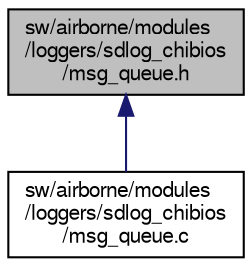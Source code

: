 digraph "sw/airborne/modules/loggers/sdlog_chibios/msg_queue.h"
{
  edge [fontname="FreeSans",fontsize="10",labelfontname="FreeSans",labelfontsize="10"];
  node [fontname="FreeSans",fontsize="10",shape=record];
  Node1 [label="sw/airborne/modules\l/loggers/sdlog_chibios\l/msg_queue.h",height=0.2,width=0.4,color="black", fillcolor="grey75", style="filled", fontcolor="black"];
  Node1 -> Node2 [dir="back",color="midnightblue",fontsize="10",style="solid",fontname="FreeSans"];
  Node2 [label="sw/airborne/modules\l/loggers/sdlog_chibios\l/msg_queue.c",height=0.2,width=0.4,color="black", fillcolor="white", style="filled",URL="$msg__queue_8c.html"];
}
